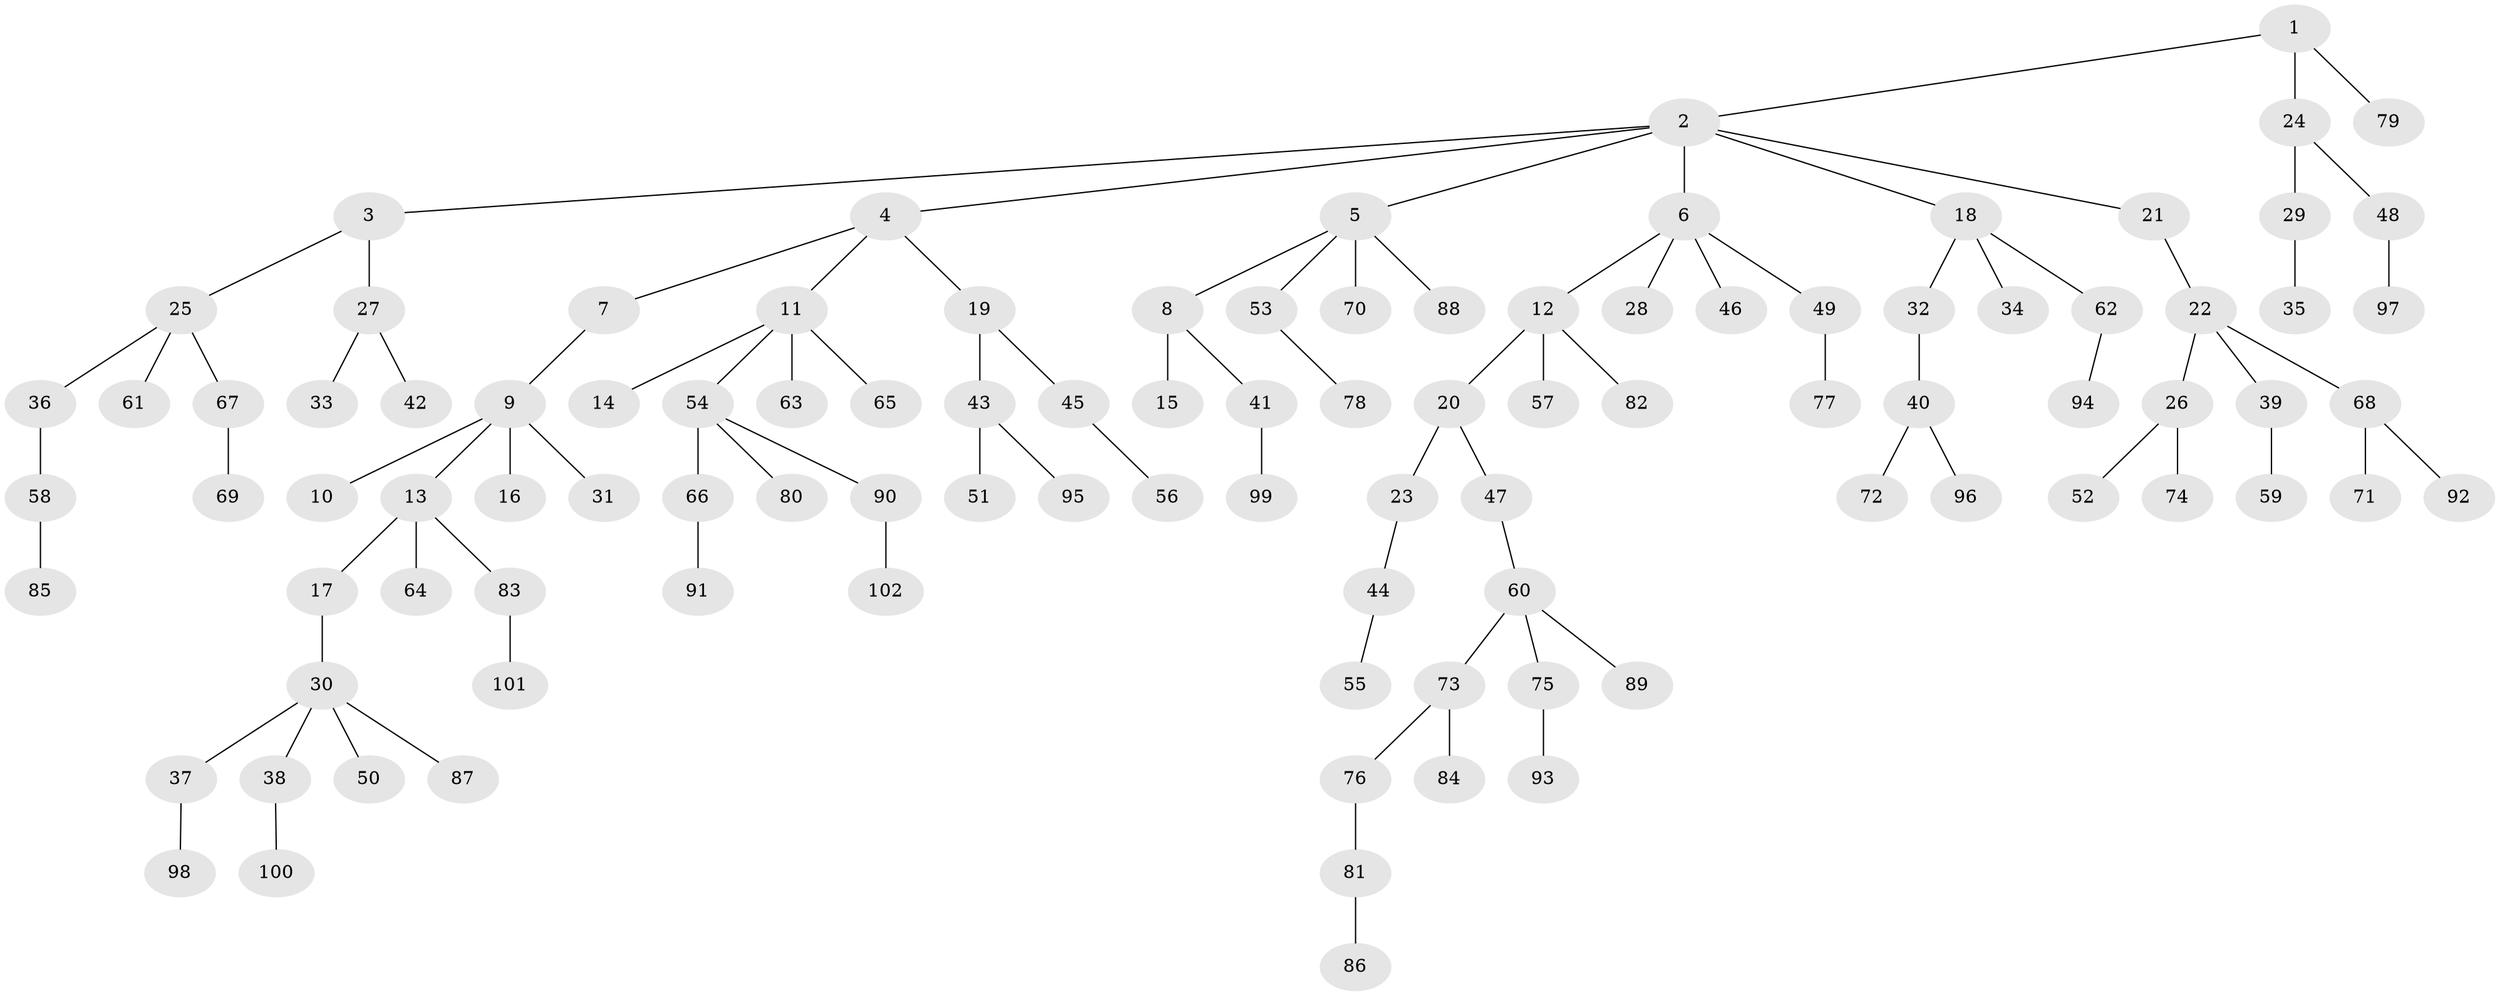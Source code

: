 // Generated by graph-tools (version 1.1) at 2025/50/03/09/25 03:50:21]
// undirected, 102 vertices, 101 edges
graph export_dot {
graph [start="1"]
  node [color=gray90,style=filled];
  1;
  2;
  3;
  4;
  5;
  6;
  7;
  8;
  9;
  10;
  11;
  12;
  13;
  14;
  15;
  16;
  17;
  18;
  19;
  20;
  21;
  22;
  23;
  24;
  25;
  26;
  27;
  28;
  29;
  30;
  31;
  32;
  33;
  34;
  35;
  36;
  37;
  38;
  39;
  40;
  41;
  42;
  43;
  44;
  45;
  46;
  47;
  48;
  49;
  50;
  51;
  52;
  53;
  54;
  55;
  56;
  57;
  58;
  59;
  60;
  61;
  62;
  63;
  64;
  65;
  66;
  67;
  68;
  69;
  70;
  71;
  72;
  73;
  74;
  75;
  76;
  77;
  78;
  79;
  80;
  81;
  82;
  83;
  84;
  85;
  86;
  87;
  88;
  89;
  90;
  91;
  92;
  93;
  94;
  95;
  96;
  97;
  98;
  99;
  100;
  101;
  102;
  1 -- 2;
  1 -- 24;
  1 -- 79;
  2 -- 3;
  2 -- 4;
  2 -- 5;
  2 -- 6;
  2 -- 18;
  2 -- 21;
  3 -- 25;
  3 -- 27;
  4 -- 7;
  4 -- 11;
  4 -- 19;
  5 -- 8;
  5 -- 53;
  5 -- 70;
  5 -- 88;
  6 -- 12;
  6 -- 28;
  6 -- 46;
  6 -- 49;
  7 -- 9;
  8 -- 15;
  8 -- 41;
  9 -- 10;
  9 -- 13;
  9 -- 16;
  9 -- 31;
  11 -- 14;
  11 -- 54;
  11 -- 63;
  11 -- 65;
  12 -- 20;
  12 -- 57;
  12 -- 82;
  13 -- 17;
  13 -- 64;
  13 -- 83;
  17 -- 30;
  18 -- 32;
  18 -- 34;
  18 -- 62;
  19 -- 43;
  19 -- 45;
  20 -- 23;
  20 -- 47;
  21 -- 22;
  22 -- 26;
  22 -- 39;
  22 -- 68;
  23 -- 44;
  24 -- 29;
  24 -- 48;
  25 -- 36;
  25 -- 61;
  25 -- 67;
  26 -- 52;
  26 -- 74;
  27 -- 33;
  27 -- 42;
  29 -- 35;
  30 -- 37;
  30 -- 38;
  30 -- 50;
  30 -- 87;
  32 -- 40;
  36 -- 58;
  37 -- 98;
  38 -- 100;
  39 -- 59;
  40 -- 72;
  40 -- 96;
  41 -- 99;
  43 -- 51;
  43 -- 95;
  44 -- 55;
  45 -- 56;
  47 -- 60;
  48 -- 97;
  49 -- 77;
  53 -- 78;
  54 -- 66;
  54 -- 80;
  54 -- 90;
  58 -- 85;
  60 -- 73;
  60 -- 75;
  60 -- 89;
  62 -- 94;
  66 -- 91;
  67 -- 69;
  68 -- 71;
  68 -- 92;
  73 -- 76;
  73 -- 84;
  75 -- 93;
  76 -- 81;
  81 -- 86;
  83 -- 101;
  90 -- 102;
}
